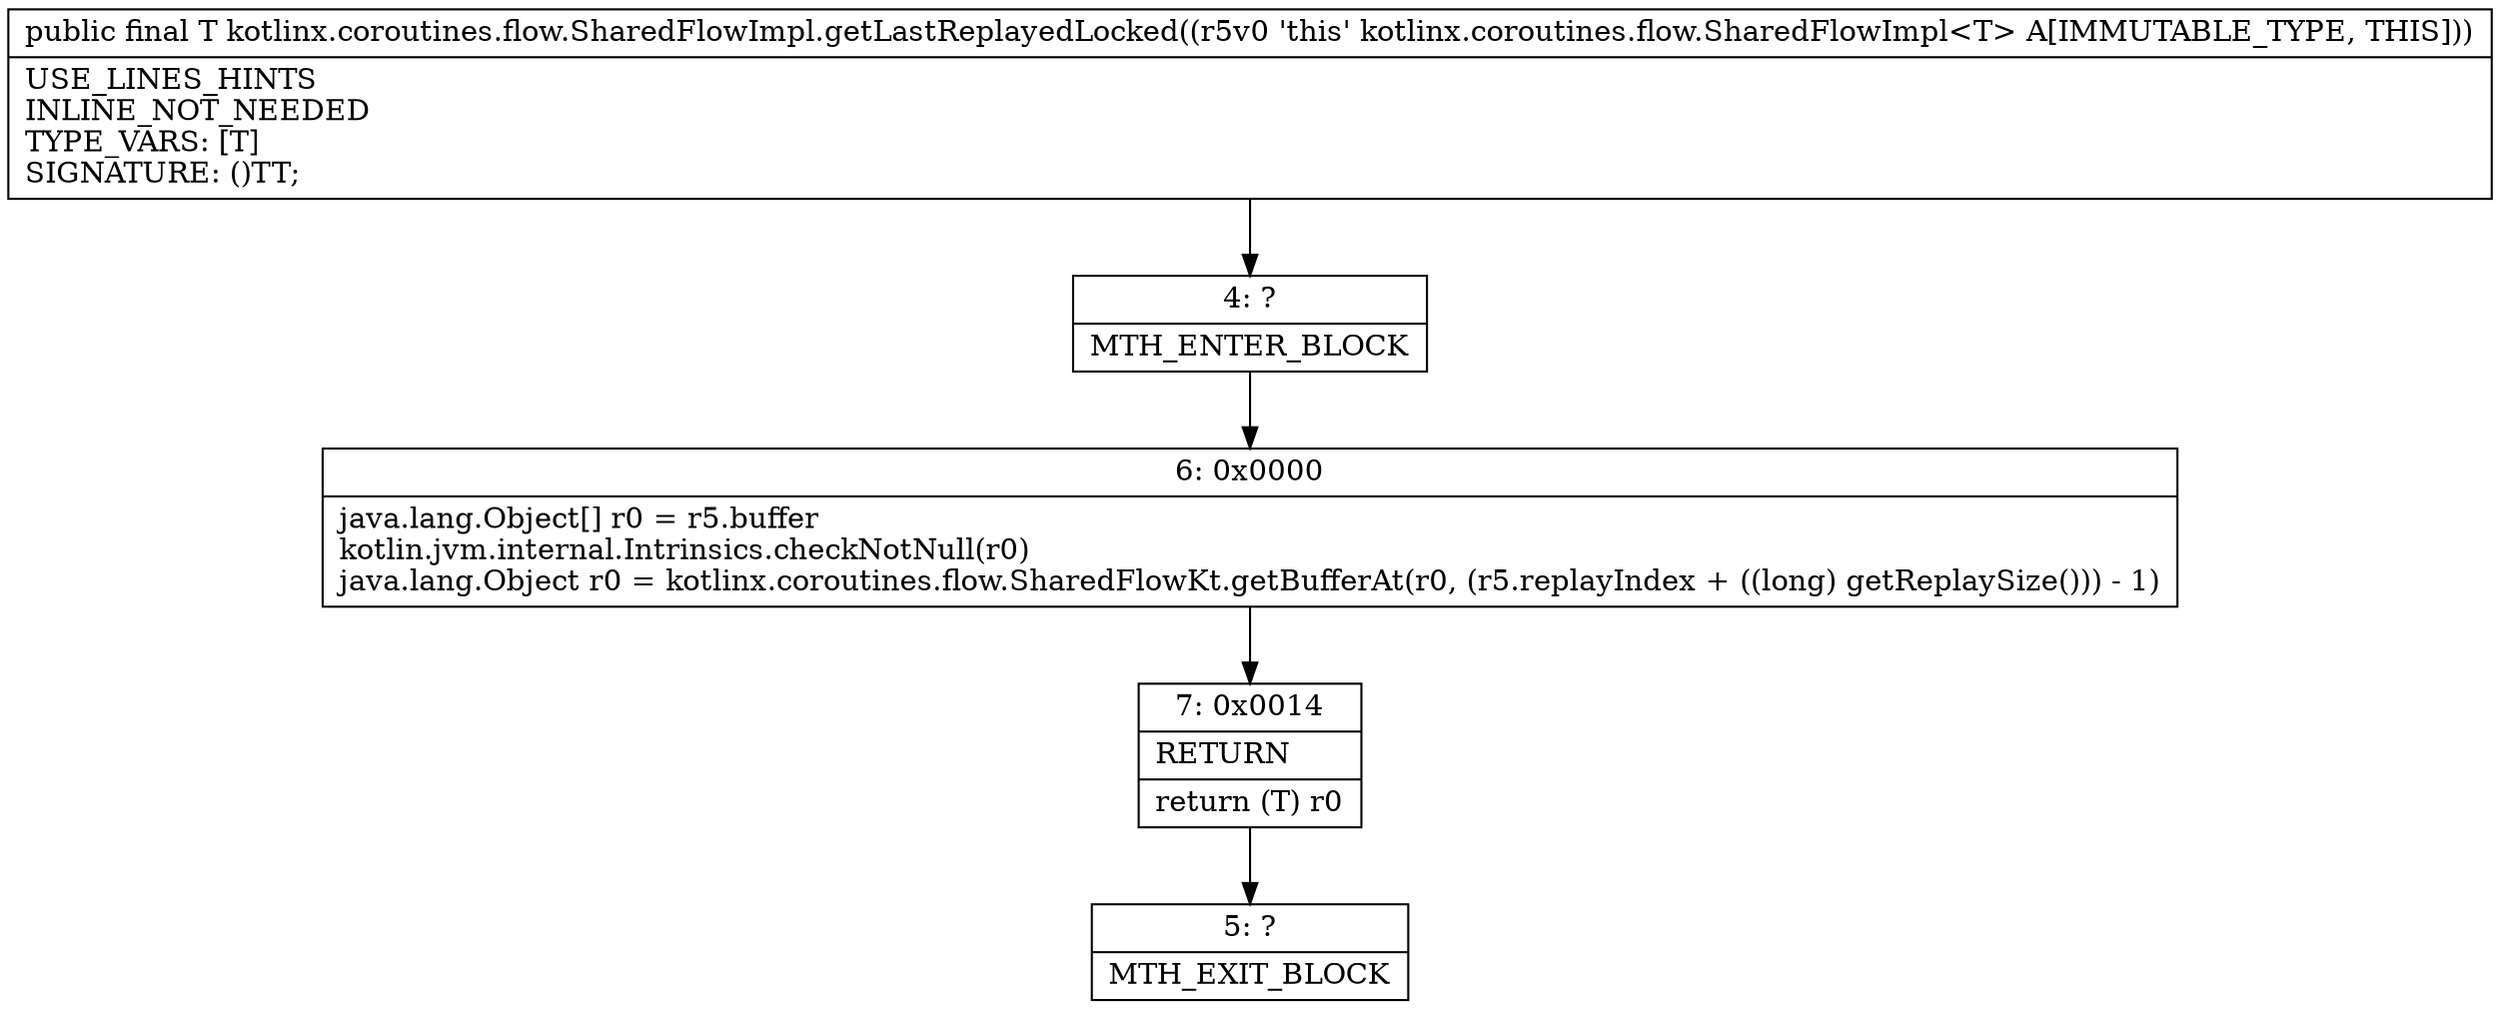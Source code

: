 digraph "CFG forkotlinx.coroutines.flow.SharedFlowImpl.getLastReplayedLocked()Ljava\/lang\/Object;" {
Node_4 [shape=record,label="{4\:\ ?|MTH_ENTER_BLOCK\l}"];
Node_6 [shape=record,label="{6\:\ 0x0000|java.lang.Object[] r0 = r5.buffer\lkotlin.jvm.internal.Intrinsics.checkNotNull(r0)\ljava.lang.Object r0 = kotlinx.coroutines.flow.SharedFlowKt.getBufferAt(r0, (r5.replayIndex + ((long) getReplaySize())) \- 1)\l}"];
Node_7 [shape=record,label="{7\:\ 0x0014|RETURN\l|return (T) r0\l}"];
Node_5 [shape=record,label="{5\:\ ?|MTH_EXIT_BLOCK\l}"];
MethodNode[shape=record,label="{public final T kotlinx.coroutines.flow.SharedFlowImpl.getLastReplayedLocked((r5v0 'this' kotlinx.coroutines.flow.SharedFlowImpl\<T\> A[IMMUTABLE_TYPE, THIS]))  | USE_LINES_HINTS\lINLINE_NOT_NEEDED\lTYPE_VARS: [T]\lSIGNATURE: ()TT;\l}"];
MethodNode -> Node_4;Node_4 -> Node_6;
Node_6 -> Node_7;
Node_7 -> Node_5;
}

